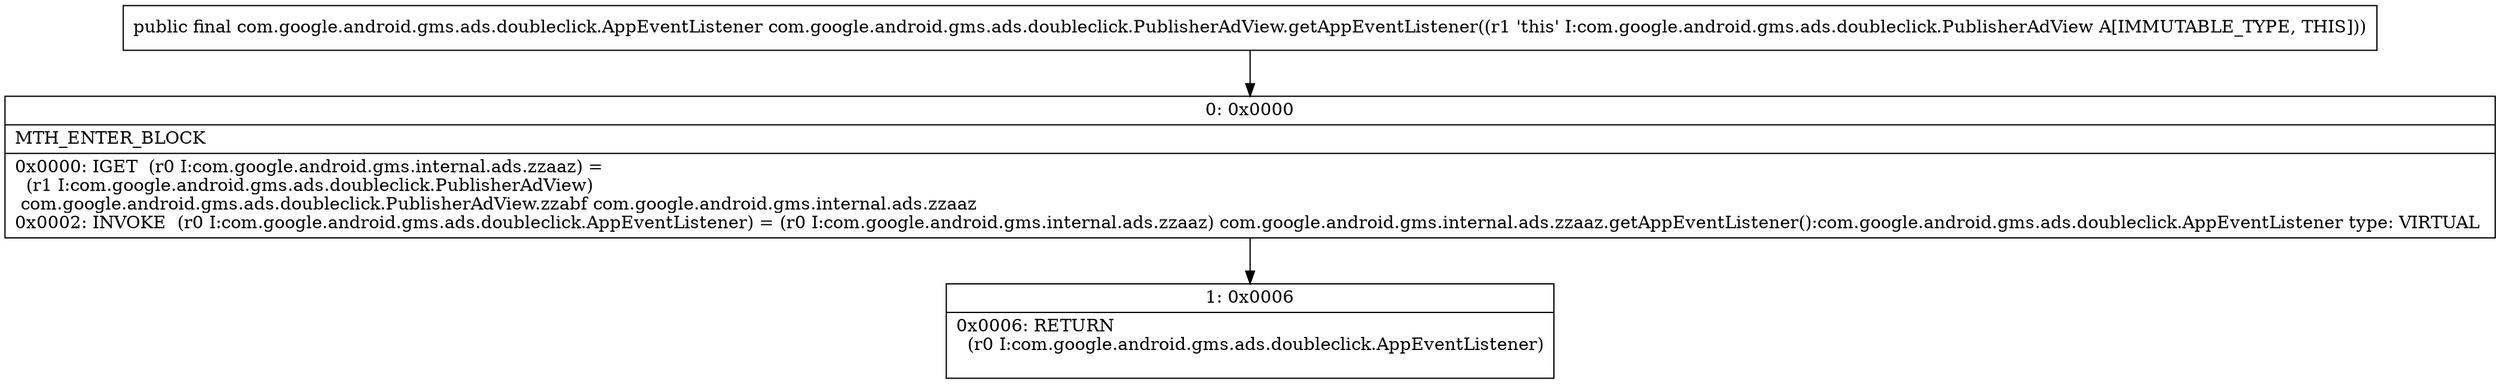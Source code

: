 digraph "CFG forcom.google.android.gms.ads.doubleclick.PublisherAdView.getAppEventListener()Lcom\/google\/android\/gms\/ads\/doubleclick\/AppEventListener;" {
Node_0 [shape=record,label="{0\:\ 0x0000|MTH_ENTER_BLOCK\l|0x0000: IGET  (r0 I:com.google.android.gms.internal.ads.zzaaz) = \l  (r1 I:com.google.android.gms.ads.doubleclick.PublisherAdView)\l com.google.android.gms.ads.doubleclick.PublisherAdView.zzabf com.google.android.gms.internal.ads.zzaaz \l0x0002: INVOKE  (r0 I:com.google.android.gms.ads.doubleclick.AppEventListener) = (r0 I:com.google.android.gms.internal.ads.zzaaz) com.google.android.gms.internal.ads.zzaaz.getAppEventListener():com.google.android.gms.ads.doubleclick.AppEventListener type: VIRTUAL \l}"];
Node_1 [shape=record,label="{1\:\ 0x0006|0x0006: RETURN  \l  (r0 I:com.google.android.gms.ads.doubleclick.AppEventListener)\l \l}"];
MethodNode[shape=record,label="{public final com.google.android.gms.ads.doubleclick.AppEventListener com.google.android.gms.ads.doubleclick.PublisherAdView.getAppEventListener((r1 'this' I:com.google.android.gms.ads.doubleclick.PublisherAdView A[IMMUTABLE_TYPE, THIS])) }"];
MethodNode -> Node_0;
Node_0 -> Node_1;
}

